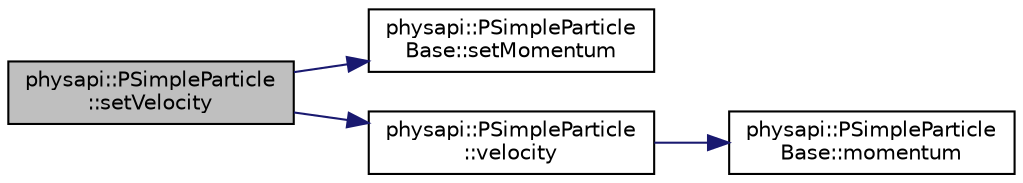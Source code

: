 digraph "physapi::PSimpleParticle::setVelocity"
{
 // LATEX_PDF_SIZE
  edge [fontname="Helvetica",fontsize="10",labelfontname="Helvetica",labelfontsize="10"];
  node [fontname="Helvetica",fontsize="10",shape=record];
  rankdir="LR";
  Node1 [label="physapi::PSimpleParticle\l::setVelocity",height=0.2,width=0.4,color="black", fillcolor="grey75", style="filled", fontcolor="black",tooltip="Set the Velocity object."];
  Node1 -> Node2 [color="midnightblue",fontsize="10",style="solid",fontname="Helvetica"];
  Node2 [label="physapi::PSimpleParticle\lBase::setMomentum",height=0.2,width=0.4,color="black", fillcolor="white", style="filled",URL="$classphysapi_1_1_p_simple_particle_base.html#af21977f2fa25153133b9622d2f233ced",tooltip="Set the momentum of the particle."];
  Node1 -> Node3 [color="midnightblue",fontsize="10",style="solid",fontname="Helvetica"];
  Node3 [label="physapi::PSimpleParticle\l::velocity",height=0.2,width=0.4,color="black", fillcolor="white", style="filled",URL="$classphysapi_1_1_p_simple_particle.html#a266a9a3c43865fa763c04cb00886aa9f",tooltip="Get the particle's velocity."];
  Node3 -> Node4 [color="midnightblue",fontsize="10",style="solid",fontname="Helvetica"];
  Node4 [label="physapi::PSimpleParticle\lBase::momentum",height=0.2,width=0.4,color="black", fillcolor="white", style="filled",URL="$classphysapi_1_1_p_simple_particle_base.html#a4d9c4a2ddda2c0b8e242470efc297410",tooltip="Get the momentum of the particle."];
}

